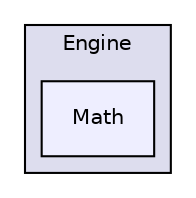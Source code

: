 digraph "Source/Engine/Math" {
  compound=true
  node [ fontsize="10", fontname="Helvetica"];
  edge [ labelfontsize="10", labelfontname="Helvetica"];
  subgraph clusterdir_5405398c23c020946029b9f4e6e04094 {
    graph [ bgcolor="#ddddee", pencolor="black", label="Engine" fontname="Helvetica", fontsize="10", URL="dir_5405398c23c020946029b9f4e6e04094.html"]
  dir_e063c324d67b7f31747867db3f2eb339 [shape=box, label="Math", style="filled", fillcolor="#eeeeff", pencolor="black", URL="dir_e063c324d67b7f31747867db3f2eb339.html"];
  }
}
